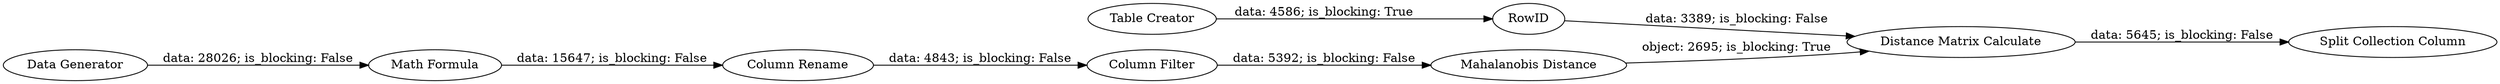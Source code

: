 digraph {
	"2755318063622140671_77" [label="Column Filter"]
	"137375608544355883_74" [label="Table Creator"]
	"1011137981532835475_70" [label="Distance Matrix Calculate"]
	"1011137981532835475_73" [label="Split Collection Column"]
	"2755318063622140671_65" [label="Data Generator"]
	"137375608544355883_76" [label=RowID]
	"2755318063622140671_75" [label="Column Rename"]
	"1011137981532835475_67" [label="Mahalanobis Distance"]
	"2755318063622140671_66" [label="Math Formula"]
	"1011137981532835475_67" -> "1011137981532835475_70" [label="object: 2695; is_blocking: True"]
	"137375608544355883_76" -> "1011137981532835475_70" [label="data: 3389; is_blocking: False"]
	"2755318063622140671_75" -> "2755318063622140671_77" [label="data: 4843; is_blocking: False"]
	"137375608544355883_74" -> "137375608544355883_76" [label="data: 4586; is_blocking: True"]
	"1011137981532835475_70" -> "1011137981532835475_73" [label="data: 5645; is_blocking: False"]
	"2755318063622140671_66" -> "2755318063622140671_75" [label="data: 15647; is_blocking: False"]
	"2755318063622140671_65" -> "2755318063622140671_66" [label="data: 28026; is_blocking: False"]
	"2755318063622140671_77" -> "1011137981532835475_67" [label="data: 5392; is_blocking: False"]
	rankdir=LR
}
